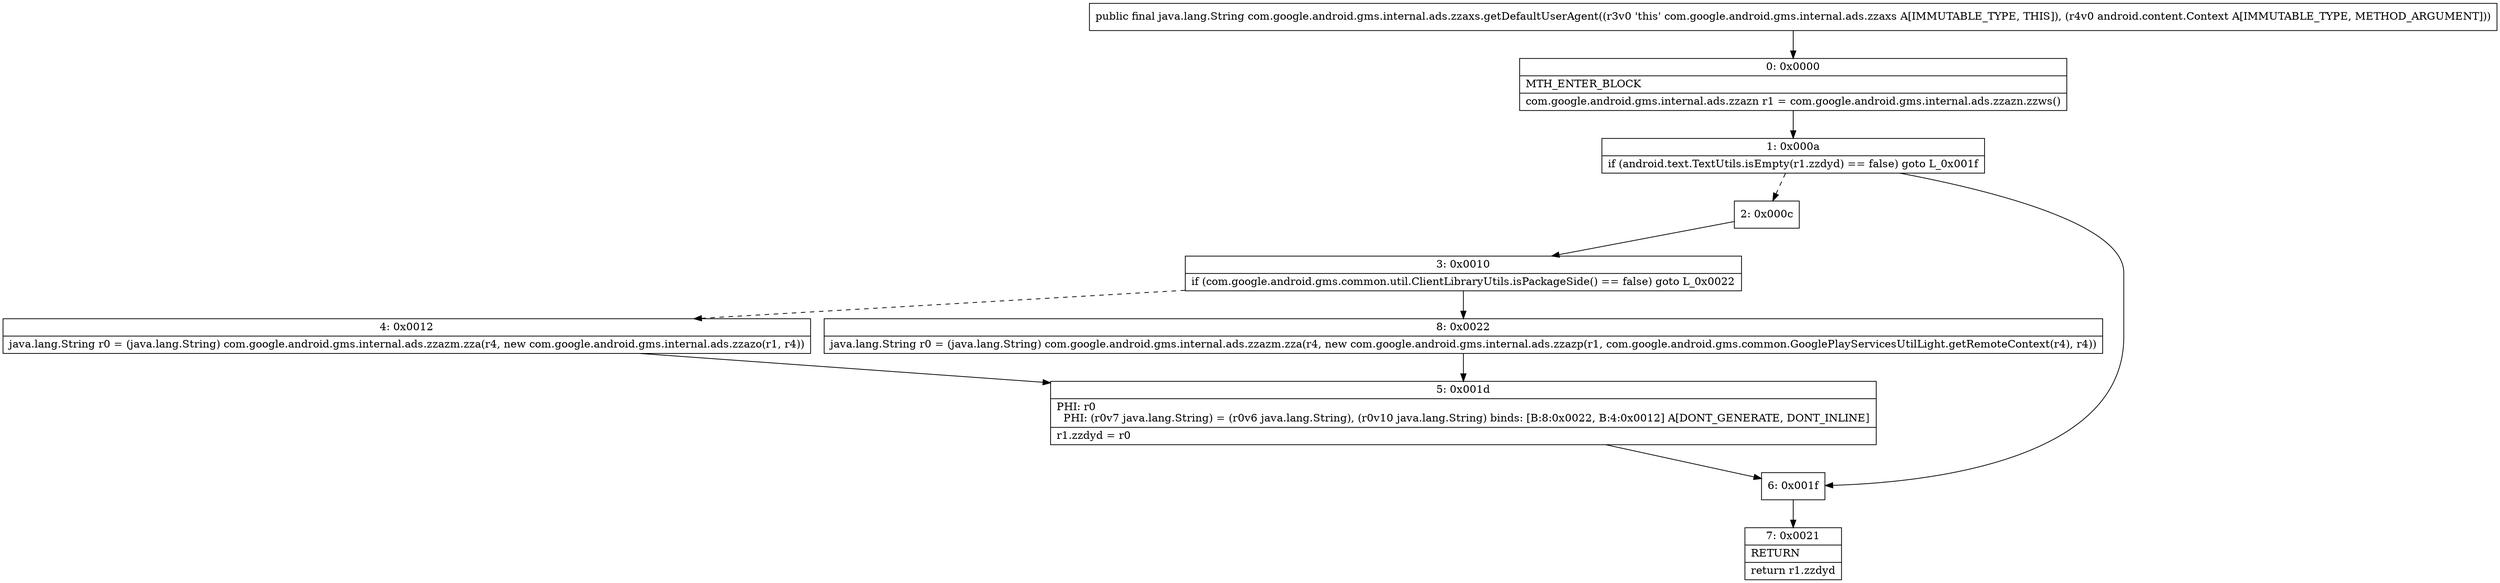 digraph "CFG forcom.google.android.gms.internal.ads.zzaxs.getDefaultUserAgent(Landroid\/content\/Context;)Ljava\/lang\/String;" {
Node_0 [shape=record,label="{0\:\ 0x0000|MTH_ENTER_BLOCK\l|com.google.android.gms.internal.ads.zzazn r1 = com.google.android.gms.internal.ads.zzazn.zzws()\l}"];
Node_1 [shape=record,label="{1\:\ 0x000a|if (android.text.TextUtils.isEmpty(r1.zzdyd) == false) goto L_0x001f\l}"];
Node_2 [shape=record,label="{2\:\ 0x000c}"];
Node_3 [shape=record,label="{3\:\ 0x0010|if (com.google.android.gms.common.util.ClientLibraryUtils.isPackageSide() == false) goto L_0x0022\l}"];
Node_4 [shape=record,label="{4\:\ 0x0012|java.lang.String r0 = (java.lang.String) com.google.android.gms.internal.ads.zzazm.zza(r4, new com.google.android.gms.internal.ads.zzazo(r1, r4))\l}"];
Node_5 [shape=record,label="{5\:\ 0x001d|PHI: r0 \l  PHI: (r0v7 java.lang.String) = (r0v6 java.lang.String), (r0v10 java.lang.String) binds: [B:8:0x0022, B:4:0x0012] A[DONT_GENERATE, DONT_INLINE]\l|r1.zzdyd = r0\l}"];
Node_6 [shape=record,label="{6\:\ 0x001f}"];
Node_7 [shape=record,label="{7\:\ 0x0021|RETURN\l|return r1.zzdyd\l}"];
Node_8 [shape=record,label="{8\:\ 0x0022|java.lang.String r0 = (java.lang.String) com.google.android.gms.internal.ads.zzazm.zza(r4, new com.google.android.gms.internal.ads.zzazp(r1, com.google.android.gms.common.GooglePlayServicesUtilLight.getRemoteContext(r4), r4))\l}"];
MethodNode[shape=record,label="{public final java.lang.String com.google.android.gms.internal.ads.zzaxs.getDefaultUserAgent((r3v0 'this' com.google.android.gms.internal.ads.zzaxs A[IMMUTABLE_TYPE, THIS]), (r4v0 android.content.Context A[IMMUTABLE_TYPE, METHOD_ARGUMENT])) }"];
MethodNode -> Node_0;
Node_0 -> Node_1;
Node_1 -> Node_2[style=dashed];
Node_1 -> Node_6;
Node_2 -> Node_3;
Node_3 -> Node_4[style=dashed];
Node_3 -> Node_8;
Node_4 -> Node_5;
Node_5 -> Node_6;
Node_6 -> Node_7;
Node_8 -> Node_5;
}

